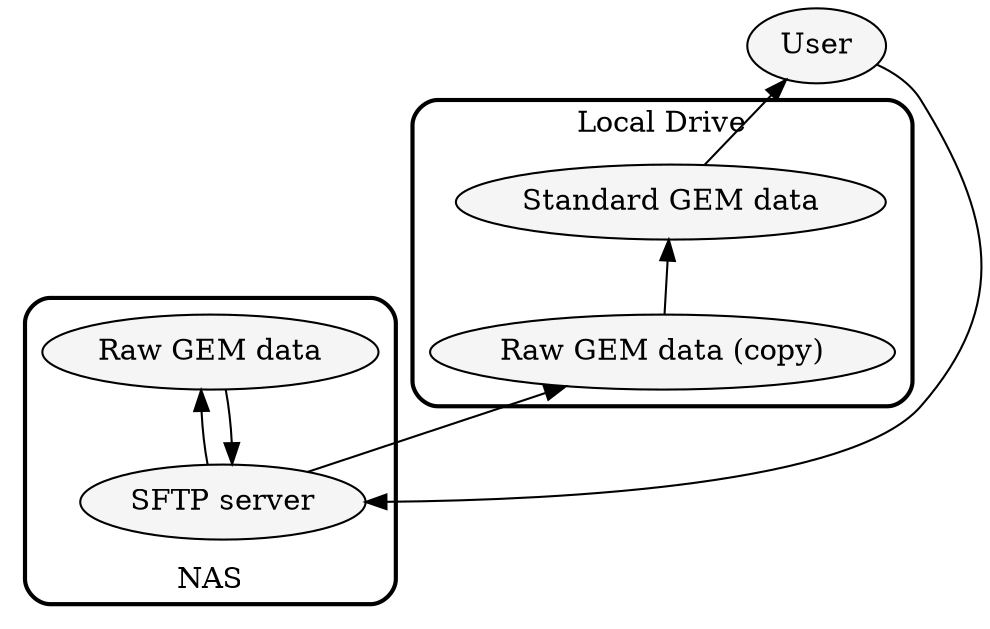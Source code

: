 digraph ConceptMap {
    rankdir=BT; // sets the layout from top to bottom
    layout=dot;
    
    // Nodes
    node [shape=ellipse, style="filled", fillcolor="#F5F5F5"]; 
    subgraph cluster_sftp_server {
        style = "rounded";
        label = "NAS";
        penwidth = 2; 
        "SFTP server";
        "Raw GEM data";
    }

    subgraph cluster_local_drive {
        label = "Local Drive";
        style = "rounded";
        labelloc = b;
        penwidth = 2; 
        "Standard GEM data";
        "Raw GEM data (copy)";
    }

    "User";

    
    // Edges
    "User" -> "SFTP server";
    "SFTP server" -> "Raw GEM data"
    "Raw GEM data" -> "SFTP server"
    "SFTP server" -> "Raw GEM data (copy)" -> "Standard GEM data" 

    // "User" -> "Local Drive" [label="Saves files to"];
    // "Raw GEM data" -> "Local Drive" [label="Converted to"];

    "Standard GEM data" -> "User" [label=""];
}